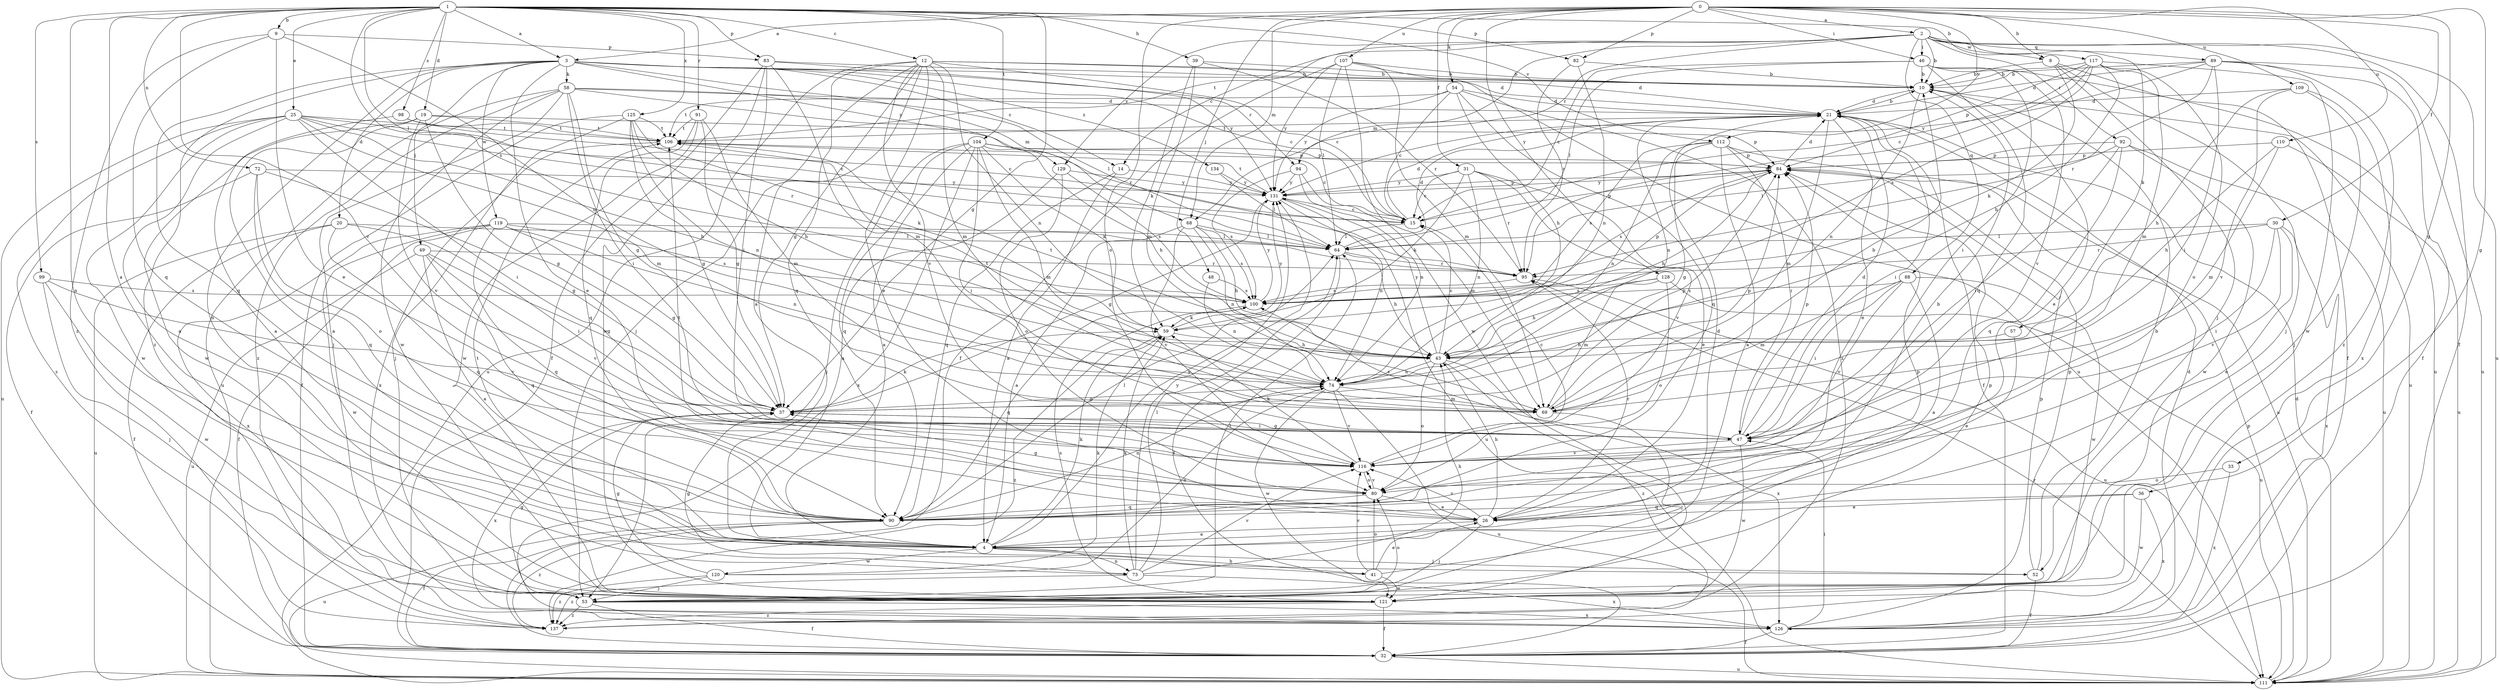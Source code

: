 strict digraph  {
0;
1;
2;
3;
4;
8;
9;
10;
12;
14;
15;
19;
20;
21;
25;
26;
30;
31;
32;
33;
36;
37;
39;
41;
43;
46;
47;
48;
49;
52;
53;
54;
57;
58;
59;
64;
68;
69;
72;
73;
74;
80;
82;
83;
84;
88;
89;
90;
91;
92;
94;
95;
98;
99;
100;
104;
106;
107;
109;
110;
111;
112;
116;
117;
119;
120;
121;
125;
126;
128;
129;
131;
134;
137;
0 -> 2  [label=a];
0 -> 3  [label=a];
0 -> 8  [label=b];
0 -> 30  [label=f];
0 -> 31  [label=f];
0 -> 33  [label=g];
0 -> 36  [label=g];
0 -> 46  [label=i];
0 -> 48  [label=j];
0 -> 54  [label=k];
0 -> 68  [label=m];
0 -> 80  [label=o];
0 -> 82  [label=p];
0 -> 107  [label=u];
0 -> 109  [label=u];
0 -> 110  [label=u];
0 -> 112  [label=v];
0 -> 128  [label=y];
1 -> 3  [label=a];
1 -> 4  [label=a];
1 -> 8  [label=b];
1 -> 9  [label=b];
1 -> 12  [label=c];
1 -> 19  [label=d];
1 -> 25  [label=e];
1 -> 37  [label=g];
1 -> 39  [label=h];
1 -> 64  [label=l];
1 -> 72  [label=n];
1 -> 73  [label=n];
1 -> 82  [label=p];
1 -> 83  [label=p];
1 -> 91  [label=r];
1 -> 98  [label=s];
1 -> 99  [label=s];
1 -> 100  [label=s];
1 -> 104  [label=t];
1 -> 112  [label=v];
1 -> 116  [label=v];
1 -> 125  [label=x];
2 -> 10  [label=b];
2 -> 14  [label=c];
2 -> 32  [label=f];
2 -> 46  [label=i];
2 -> 57  [label=k];
2 -> 68  [label=m];
2 -> 88  [label=q];
2 -> 89  [label=q];
2 -> 92  [label=r];
2 -> 94  [label=r];
2 -> 106  [label=t];
2 -> 111  [label=u];
2 -> 117  [label=w];
2 -> 129  [label=y];
3 -> 14  [label=c];
3 -> 15  [label=c];
3 -> 20  [label=d];
3 -> 21  [label=d];
3 -> 26  [label=e];
3 -> 49  [label=j];
3 -> 58  [label=k];
3 -> 68  [label=m];
3 -> 73  [label=n];
3 -> 90  [label=q];
3 -> 94  [label=r];
3 -> 119  [label=w];
3 -> 129  [label=y];
3 -> 134  [label=z];
3 -> 137  [label=z];
4 -> 21  [label=d];
4 -> 41  [label=h];
4 -> 52  [label=j];
4 -> 59  [label=k];
4 -> 73  [label=n];
4 -> 120  [label=w];
4 -> 131  [label=y];
8 -> 10  [label=b];
8 -> 32  [label=f];
8 -> 52  [label=j];
8 -> 53  [label=j];
8 -> 59  [label=k];
9 -> 26  [label=e];
9 -> 74  [label=n];
9 -> 83  [label=p];
9 -> 90  [label=q];
9 -> 137  [label=z];
10 -> 21  [label=d];
10 -> 26  [label=e];
10 -> 74  [label=n];
10 -> 111  [label=u];
12 -> 4  [label=a];
12 -> 10  [label=b];
12 -> 15  [label=c];
12 -> 21  [label=d];
12 -> 26  [label=e];
12 -> 37  [label=g];
12 -> 53  [label=j];
12 -> 69  [label=m];
12 -> 74  [label=n];
12 -> 90  [label=q];
12 -> 111  [label=u];
12 -> 116  [label=v];
14 -> 4  [label=a];
14 -> 90  [label=q];
14 -> 131  [label=y];
15 -> 21  [label=d];
15 -> 64  [label=l];
15 -> 84  [label=p];
19 -> 4  [label=a];
19 -> 37  [label=g];
19 -> 84  [label=p];
19 -> 106  [label=t];
19 -> 116  [label=v];
19 -> 121  [label=w];
20 -> 32  [label=f];
20 -> 47  [label=i];
20 -> 64  [label=l];
20 -> 90  [label=q];
20 -> 111  [label=u];
21 -> 10  [label=b];
21 -> 26  [label=e];
21 -> 32  [label=f];
21 -> 47  [label=i];
21 -> 69  [label=m];
21 -> 74  [label=n];
21 -> 106  [label=t];
25 -> 4  [label=a];
25 -> 15  [label=c];
25 -> 43  [label=h];
25 -> 47  [label=i];
25 -> 69  [label=m];
25 -> 95  [label=r];
25 -> 106  [label=t];
25 -> 111  [label=u];
25 -> 121  [label=w];
25 -> 137  [label=z];
26 -> 4  [label=a];
26 -> 43  [label=h];
26 -> 53  [label=j];
26 -> 95  [label=r];
26 -> 116  [label=v];
30 -> 26  [label=e];
30 -> 47  [label=i];
30 -> 64  [label=l];
30 -> 95  [label=r];
30 -> 116  [label=v];
30 -> 126  [label=x];
31 -> 15  [label=c];
31 -> 26  [label=e];
31 -> 59  [label=k];
31 -> 74  [label=n];
31 -> 95  [label=r];
31 -> 116  [label=v];
31 -> 131  [label=y];
32 -> 111  [label=u];
33 -> 80  [label=o];
33 -> 126  [label=x];
36 -> 26  [label=e];
36 -> 90  [label=q];
36 -> 121  [label=w];
36 -> 126  [label=x];
37 -> 47  [label=i];
37 -> 59  [label=k];
37 -> 84  [label=p];
37 -> 126  [label=x];
39 -> 10  [label=b];
39 -> 59  [label=k];
39 -> 69  [label=m];
39 -> 95  [label=r];
41 -> 26  [label=e];
41 -> 37  [label=g];
41 -> 80  [label=o];
41 -> 84  [label=p];
41 -> 116  [label=v];
41 -> 121  [label=w];
43 -> 15  [label=c];
43 -> 74  [label=n];
43 -> 80  [label=o];
43 -> 106  [label=t];
43 -> 126  [label=x];
43 -> 131  [label=y];
43 -> 137  [label=z];
46 -> 10  [label=b];
46 -> 15  [label=c];
46 -> 47  [label=i];
46 -> 64  [label=l];
46 -> 90  [label=q];
46 -> 111  [label=u];
46 -> 116  [label=v];
47 -> 21  [label=d];
47 -> 37  [label=g];
47 -> 84  [label=p];
47 -> 100  [label=s];
47 -> 116  [label=v];
47 -> 121  [label=w];
48 -> 74  [label=n];
48 -> 100  [label=s];
49 -> 4  [label=a];
49 -> 37  [label=g];
49 -> 90  [label=q];
49 -> 95  [label=r];
49 -> 111  [label=u];
49 -> 116  [label=v];
52 -> 10  [label=b];
52 -> 32  [label=f];
52 -> 84  [label=p];
52 -> 106  [label=t];
53 -> 32  [label=f];
53 -> 37  [label=g];
53 -> 64  [label=l];
53 -> 80  [label=o];
53 -> 84  [label=p];
53 -> 126  [label=x];
53 -> 137  [label=z];
54 -> 15  [label=c];
54 -> 21  [label=d];
54 -> 43  [label=h];
54 -> 90  [label=q];
54 -> 106  [label=t];
54 -> 131  [label=y];
54 -> 137  [label=z];
57 -> 26  [label=e];
57 -> 43  [label=h];
58 -> 21  [label=d];
58 -> 37  [label=g];
58 -> 47  [label=i];
58 -> 53  [label=j];
58 -> 64  [label=l];
58 -> 95  [label=r];
58 -> 111  [label=u];
58 -> 121  [label=w];
58 -> 137  [label=z];
59 -> 43  [label=h];
59 -> 131  [label=y];
59 -> 137  [label=z];
64 -> 21  [label=d];
64 -> 32  [label=f];
64 -> 43  [label=h];
64 -> 95  [label=r];
68 -> 4  [label=a];
68 -> 43  [label=h];
68 -> 64  [label=l];
68 -> 74  [label=n];
68 -> 100  [label=s];
68 -> 116  [label=v];
69 -> 10  [label=b];
69 -> 53  [label=j];
69 -> 84  [label=p];
72 -> 32  [label=f];
72 -> 37  [label=g];
72 -> 80  [label=o];
72 -> 90  [label=q];
72 -> 131  [label=y];
73 -> 43  [label=h];
73 -> 59  [label=k];
73 -> 64  [label=l];
73 -> 116  [label=v];
73 -> 126  [label=x];
73 -> 131  [label=y];
73 -> 137  [label=z];
74 -> 37  [label=g];
74 -> 69  [label=m];
74 -> 106  [label=t];
74 -> 111  [label=u];
74 -> 116  [label=v];
74 -> 121  [label=w];
80 -> 26  [label=e];
80 -> 37  [label=g];
80 -> 90  [label=q];
80 -> 106  [label=t];
80 -> 116  [label=v];
82 -> 10  [label=b];
82 -> 74  [label=n];
82 -> 95  [label=r];
83 -> 10  [label=b];
83 -> 32  [label=f];
83 -> 47  [label=i];
83 -> 69  [label=m];
83 -> 121  [label=w];
83 -> 131  [label=y];
84 -> 21  [label=d];
84 -> 43  [label=h];
84 -> 100  [label=s];
84 -> 131  [label=y];
88 -> 4  [label=a];
88 -> 47  [label=i];
88 -> 69  [label=m];
88 -> 100  [label=s];
88 -> 116  [label=v];
88 -> 121  [label=w];
89 -> 10  [label=b];
89 -> 21  [label=d];
89 -> 32  [label=f];
89 -> 47  [label=i];
89 -> 95  [label=r];
89 -> 111  [label=u];
89 -> 131  [label=y];
89 -> 137  [label=z];
90 -> 10  [label=b];
90 -> 32  [label=f];
90 -> 64  [label=l];
90 -> 74  [label=n];
90 -> 111  [label=u];
90 -> 137  [label=z];
91 -> 37  [label=g];
91 -> 69  [label=m];
91 -> 90  [label=q];
91 -> 106  [label=t];
91 -> 121  [label=w];
92 -> 47  [label=i];
92 -> 64  [label=l];
92 -> 84  [label=p];
92 -> 90  [label=q];
92 -> 111  [label=u];
92 -> 121  [label=w];
94 -> 69  [label=m];
94 -> 74  [label=n];
94 -> 100  [label=s];
94 -> 131  [label=y];
95 -> 100  [label=s];
95 -> 111  [label=u];
98 -> 4  [label=a];
98 -> 15  [label=c];
98 -> 106  [label=t];
99 -> 53  [label=j];
99 -> 100  [label=s];
99 -> 116  [label=v];
99 -> 121  [label=w];
100 -> 59  [label=k];
100 -> 84  [label=p];
100 -> 90  [label=q];
100 -> 131  [label=y];
104 -> 4  [label=a];
104 -> 15  [label=c];
104 -> 43  [label=h];
104 -> 47  [label=i];
104 -> 53  [label=j];
104 -> 59  [label=k];
104 -> 69  [label=m];
104 -> 84  [label=p];
104 -> 90  [label=q];
104 -> 126  [label=x];
106 -> 84  [label=p];
106 -> 126  [label=x];
107 -> 10  [label=b];
107 -> 32  [label=f];
107 -> 64  [label=l];
107 -> 69  [label=m];
107 -> 111  [label=u];
107 -> 121  [label=w];
107 -> 131  [label=y];
109 -> 21  [label=d];
109 -> 43  [label=h];
109 -> 53  [label=j];
109 -> 116  [label=v];
109 -> 126  [label=x];
110 -> 43  [label=h];
110 -> 69  [label=m];
110 -> 84  [label=p];
110 -> 111  [label=u];
111 -> 21  [label=d];
111 -> 84  [label=p];
111 -> 95  [label=r];
112 -> 4  [label=a];
112 -> 37  [label=g];
112 -> 47  [label=i];
112 -> 74  [label=n];
112 -> 84  [label=p];
112 -> 100  [label=s];
112 -> 111  [label=u];
116 -> 15  [label=c];
116 -> 59  [label=k];
116 -> 80  [label=o];
117 -> 10  [label=b];
117 -> 15  [label=c];
117 -> 43  [label=h];
117 -> 69  [label=m];
117 -> 80  [label=o];
117 -> 84  [label=p];
117 -> 95  [label=r];
117 -> 100  [label=s];
117 -> 121  [label=w];
119 -> 32  [label=f];
119 -> 37  [label=g];
119 -> 64  [label=l];
119 -> 74  [label=n];
119 -> 90  [label=q];
119 -> 100  [label=s];
119 -> 121  [label=w];
119 -> 126  [label=x];
120 -> 37  [label=g];
120 -> 53  [label=j];
120 -> 59  [label=k];
120 -> 74  [label=n];
120 -> 137  [label=z];
121 -> 32  [label=f];
121 -> 100  [label=s];
121 -> 137  [label=z];
125 -> 32  [label=f];
125 -> 37  [label=g];
125 -> 43  [label=h];
125 -> 53  [label=j];
125 -> 59  [label=k];
125 -> 74  [label=n];
125 -> 106  [label=t];
126 -> 21  [label=d];
126 -> 32  [label=f];
126 -> 47  [label=i];
126 -> 84  [label=p];
128 -> 43  [label=h];
128 -> 69  [label=m];
128 -> 80  [label=o];
128 -> 100  [label=s];
128 -> 111  [label=u];
129 -> 4  [label=a];
129 -> 80  [label=o];
129 -> 100  [label=s];
129 -> 131  [label=y];
131 -> 15  [label=c];
131 -> 37  [label=g];
131 -> 74  [label=n];
131 -> 84  [label=p];
131 -> 106  [label=t];
131 -> 111  [label=u];
134 -> 64  [label=l];
134 -> 131  [label=y];
}
